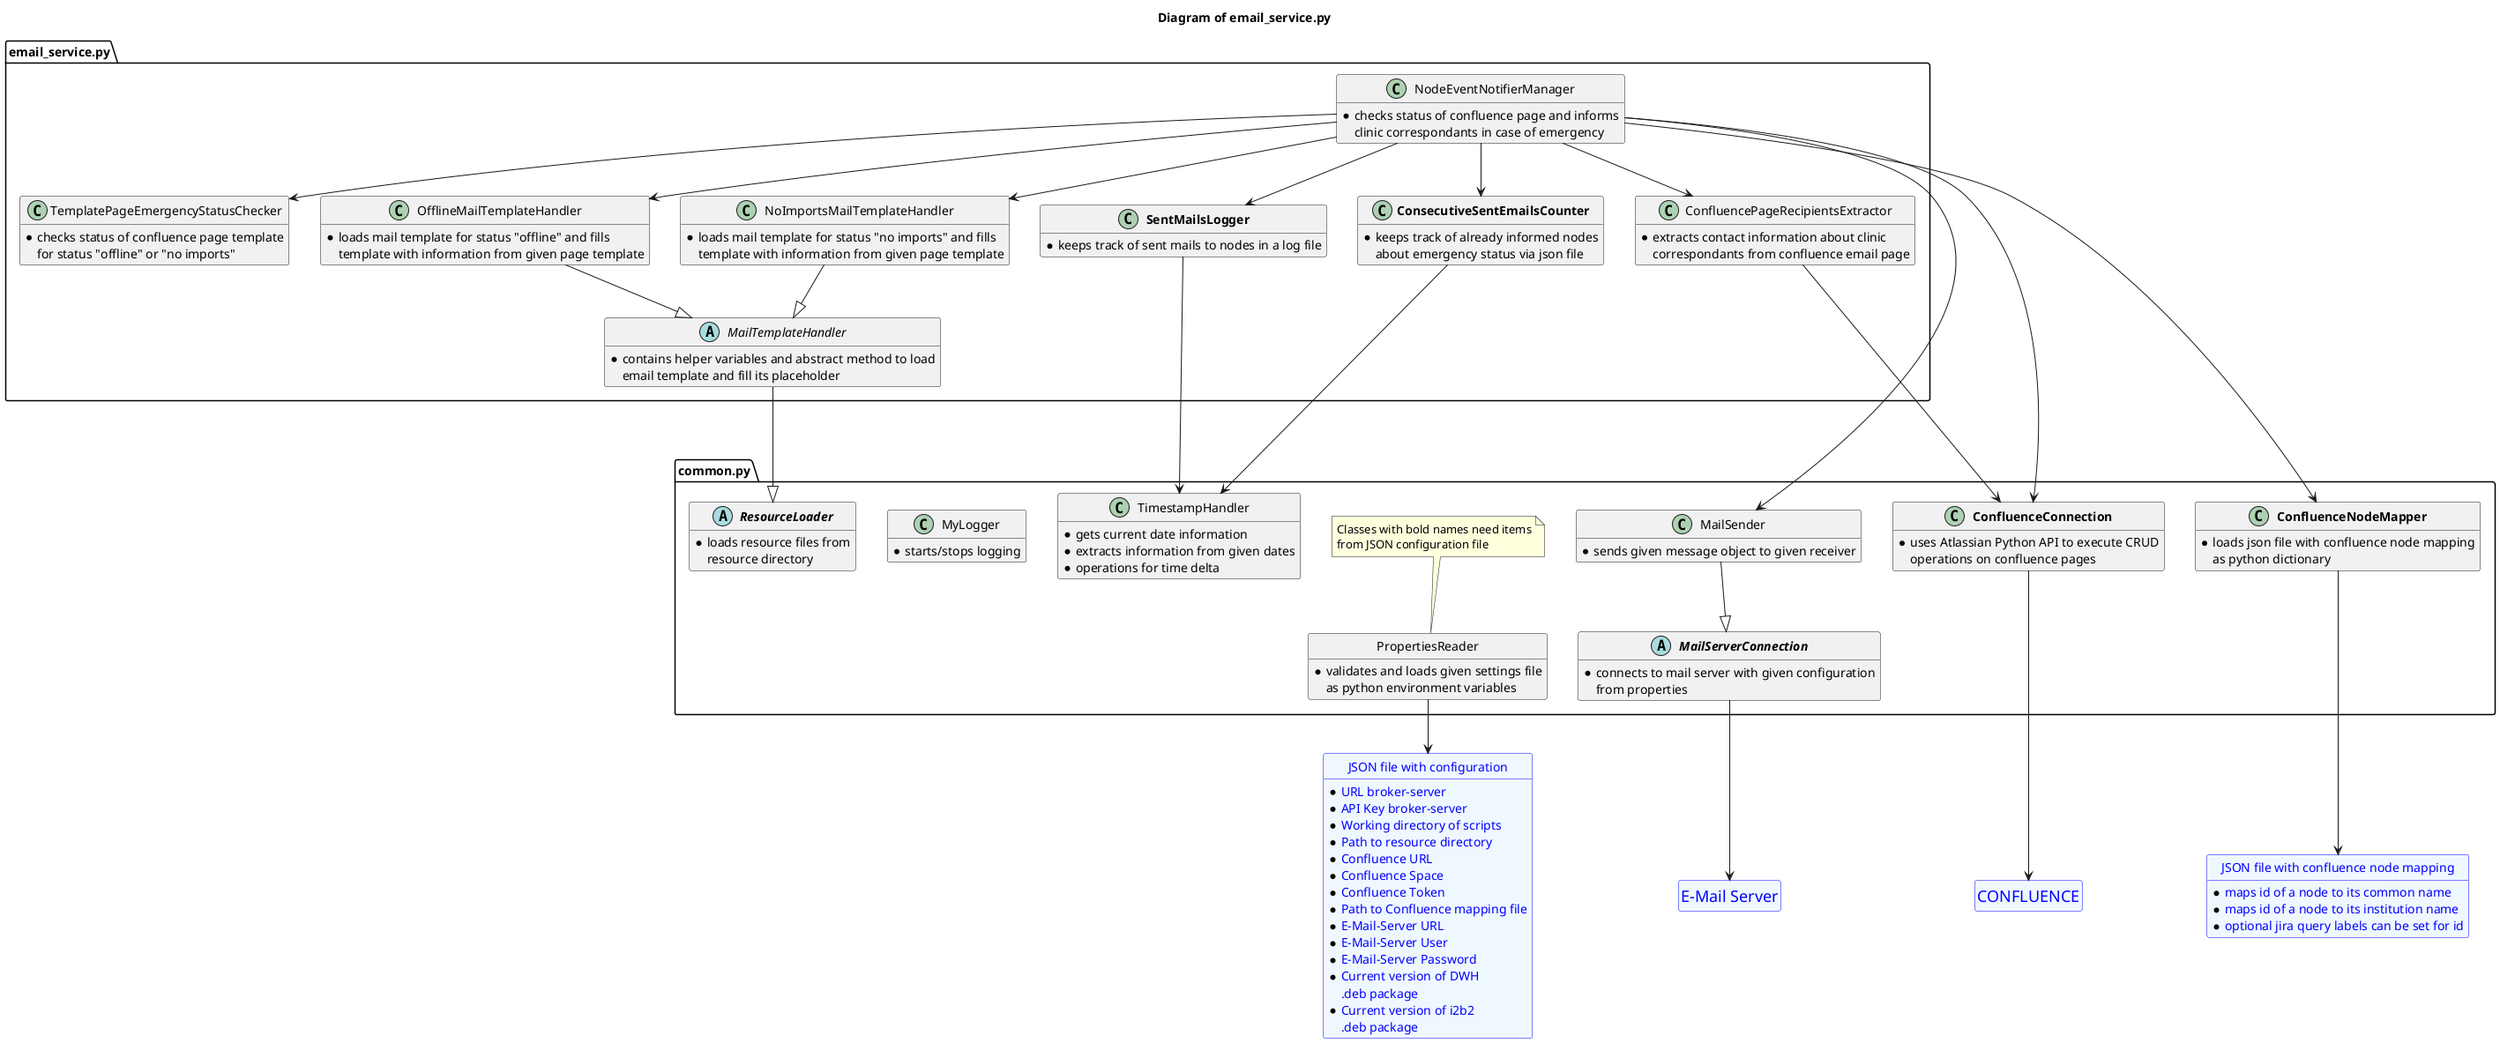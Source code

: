 @startuml
hide methods

title Diagram of email_service.py

entity "<size:18>CONFLUENCE</size>" as confluence
entity confluence #aliceblue;line:blue;text:blue
hide confluence members
hide confluence circle

entity "JSON file with configuration" as settings {
* URL broker-server
* API Key broker-server
* Working directory of scripts
* Path to resource directory
* Confluence URL
* Confluence Space
* Confluence Token
* Path to Confluence mapping file
* E-Mail-Server URL
* E-Mail-Server User
* E-Mail-Server Password
* Current version of DWH
.deb package
* Current version of i2b2
.deb package
}
entity settings #aliceblue;line:blue;text:blue
hide settings circle

entity "JSON file with confluence node mapping" as mapping {
* maps id of a node to its common name
* maps id of a node to its institution name
* optional jira query labels can be set for id
}
entity mapping #aliceblue;line:blue;text:blue
hide mapping circle

entity "<size:18>E-Mail Server</size>" as email
entity email #aliceblue;line:blue;text:blue
hide email members
hide email circle


'###################################################################'

package "common.py" as common <<Package>> {
abstract class "**ResourceLoader**" as ResourceLoader {
* loads resource files from
resource directory
}

class "**ConfluenceConnection**" as ConfluenceConnection {
* uses Atlassian Python API to execute CRUD
operations on confluence pages
}

class "**ConfluenceNodeMapper**" as ConfluenceNodeMapper {
* loads json file with confluence node mapping
as python dictionary
}

class TimestampHandler {
* gets current date information
* extracts information from given dates
* operations for time delta
}

abstract class "**MailServerConnection**" as MailServerConnection {
* connects to mail server with given configuration
from properties
}

class MailSender {
* sends given message object to given receiver
}

class MyLogger {
* starts/stops logging
}

class PropertiesReader {
* validates and loads given settings file
as python environment variables
}
hide PropertiesReader circle
note top of PropertiesReader: Classes with bold names need items\nfrom JSON configuration file
}

MailServerConnection -d-> email
MailSender -d-|> MailServerConnection

ConfluenceConnection -d--> confluence
ConfluenceNodeMapper -d--> mapping
PropertiesReader --> settings

'###################################################################'

package "email_service.py" as email_service <<Package>> {


abstract class MailTemplateHandler {
* contains helper variables and abstract method to load
email template and fill its placeholder
}

class OfflineMailTemplateHandler {
* loads mail template for status "offline" and fills
template with information from given page template
}

class NoImportsMailTemplateHandler {
* loads mail template for status "no imports" and fills
template with information from given page template
}

class ConfluencePageRecipientsExtractor {
* extracts contact information about clinic
correspondants from confluence email page
}

class TemplatePageEmergencyStatusChecker {
* checks status of confluence page template
for status "offline" or "no imports"
}

class "**ConsecutiveSentEmailsCounter**" as ConsecutiveSentEmailsCounter {
* keeps track of already informed nodes
about emergency status via json file
}

class "**SentMailsLogger**" as SentMailsLogger {
* keeps track of sent mails to nodes in a log file
}

class NodeEventNotifierManager {
* checks status of confluence page and informs
clinic correspondants in case of emergency
}
}



MailTemplateHandler ---|> ResourceLoader
OfflineMailTemplateHandler --|> MailTemplateHandler
NoImportsMailTemplateHandler --|> MailTemplateHandler

ConfluencePageRecipientsExtractor ---> ConfluenceConnection

ConsecutiveSentEmailsCounter --> TimestampHandler

SentMailsLogger --> TimestampHandler

NodeEventNotifierManager --> MailSender
NodeEventNotifierManager --> OfflineMailTemplateHandler
NodeEventNotifierManager --> NoImportsMailTemplateHandler
NodeEventNotifierManager --> ConfluencePageRecipientsExtractor
NodeEventNotifierManager --> TemplatePageEmergencyStatusChecker
NodeEventNotifierManager --> ConsecutiveSentEmailsCounter
NodeEventNotifierManager --> ConfluenceConnection
NodeEventNotifierManager --> ConfluenceNodeMapper
NodeEventNotifierManager --> SentMailsLogger

@enduml
